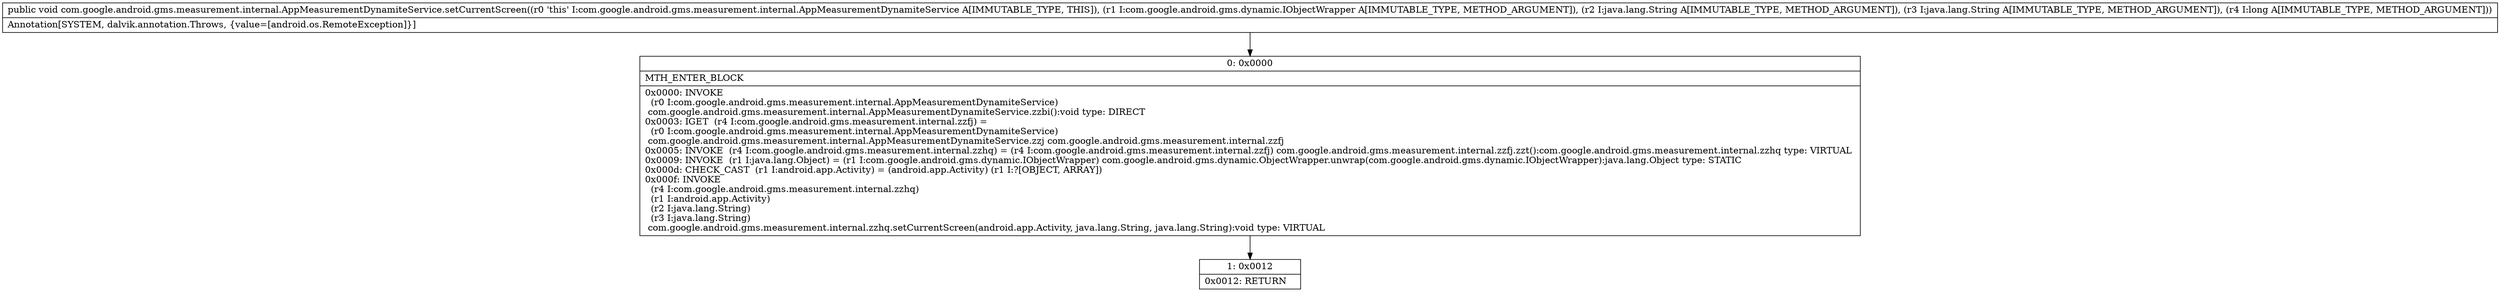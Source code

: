 digraph "CFG forcom.google.android.gms.measurement.internal.AppMeasurementDynamiteService.setCurrentScreen(Lcom\/google\/android\/gms\/dynamic\/IObjectWrapper;Ljava\/lang\/String;Ljava\/lang\/String;J)V" {
Node_0 [shape=record,label="{0\:\ 0x0000|MTH_ENTER_BLOCK\l|0x0000: INVOKE  \l  (r0 I:com.google.android.gms.measurement.internal.AppMeasurementDynamiteService)\l com.google.android.gms.measurement.internal.AppMeasurementDynamiteService.zzbi():void type: DIRECT \l0x0003: IGET  (r4 I:com.google.android.gms.measurement.internal.zzfj) = \l  (r0 I:com.google.android.gms.measurement.internal.AppMeasurementDynamiteService)\l com.google.android.gms.measurement.internal.AppMeasurementDynamiteService.zzj com.google.android.gms.measurement.internal.zzfj \l0x0005: INVOKE  (r4 I:com.google.android.gms.measurement.internal.zzhq) = (r4 I:com.google.android.gms.measurement.internal.zzfj) com.google.android.gms.measurement.internal.zzfj.zzt():com.google.android.gms.measurement.internal.zzhq type: VIRTUAL \l0x0009: INVOKE  (r1 I:java.lang.Object) = (r1 I:com.google.android.gms.dynamic.IObjectWrapper) com.google.android.gms.dynamic.ObjectWrapper.unwrap(com.google.android.gms.dynamic.IObjectWrapper):java.lang.Object type: STATIC \l0x000d: CHECK_CAST  (r1 I:android.app.Activity) = (android.app.Activity) (r1 I:?[OBJECT, ARRAY]) \l0x000f: INVOKE  \l  (r4 I:com.google.android.gms.measurement.internal.zzhq)\l  (r1 I:android.app.Activity)\l  (r2 I:java.lang.String)\l  (r3 I:java.lang.String)\l com.google.android.gms.measurement.internal.zzhq.setCurrentScreen(android.app.Activity, java.lang.String, java.lang.String):void type: VIRTUAL \l}"];
Node_1 [shape=record,label="{1\:\ 0x0012|0x0012: RETURN   \l}"];
MethodNode[shape=record,label="{public void com.google.android.gms.measurement.internal.AppMeasurementDynamiteService.setCurrentScreen((r0 'this' I:com.google.android.gms.measurement.internal.AppMeasurementDynamiteService A[IMMUTABLE_TYPE, THIS]), (r1 I:com.google.android.gms.dynamic.IObjectWrapper A[IMMUTABLE_TYPE, METHOD_ARGUMENT]), (r2 I:java.lang.String A[IMMUTABLE_TYPE, METHOD_ARGUMENT]), (r3 I:java.lang.String A[IMMUTABLE_TYPE, METHOD_ARGUMENT]), (r4 I:long A[IMMUTABLE_TYPE, METHOD_ARGUMENT]))  | Annotation[SYSTEM, dalvik.annotation.Throws, \{value=[android.os.RemoteException]\}]\l}"];
MethodNode -> Node_0;
Node_0 -> Node_1;
}

